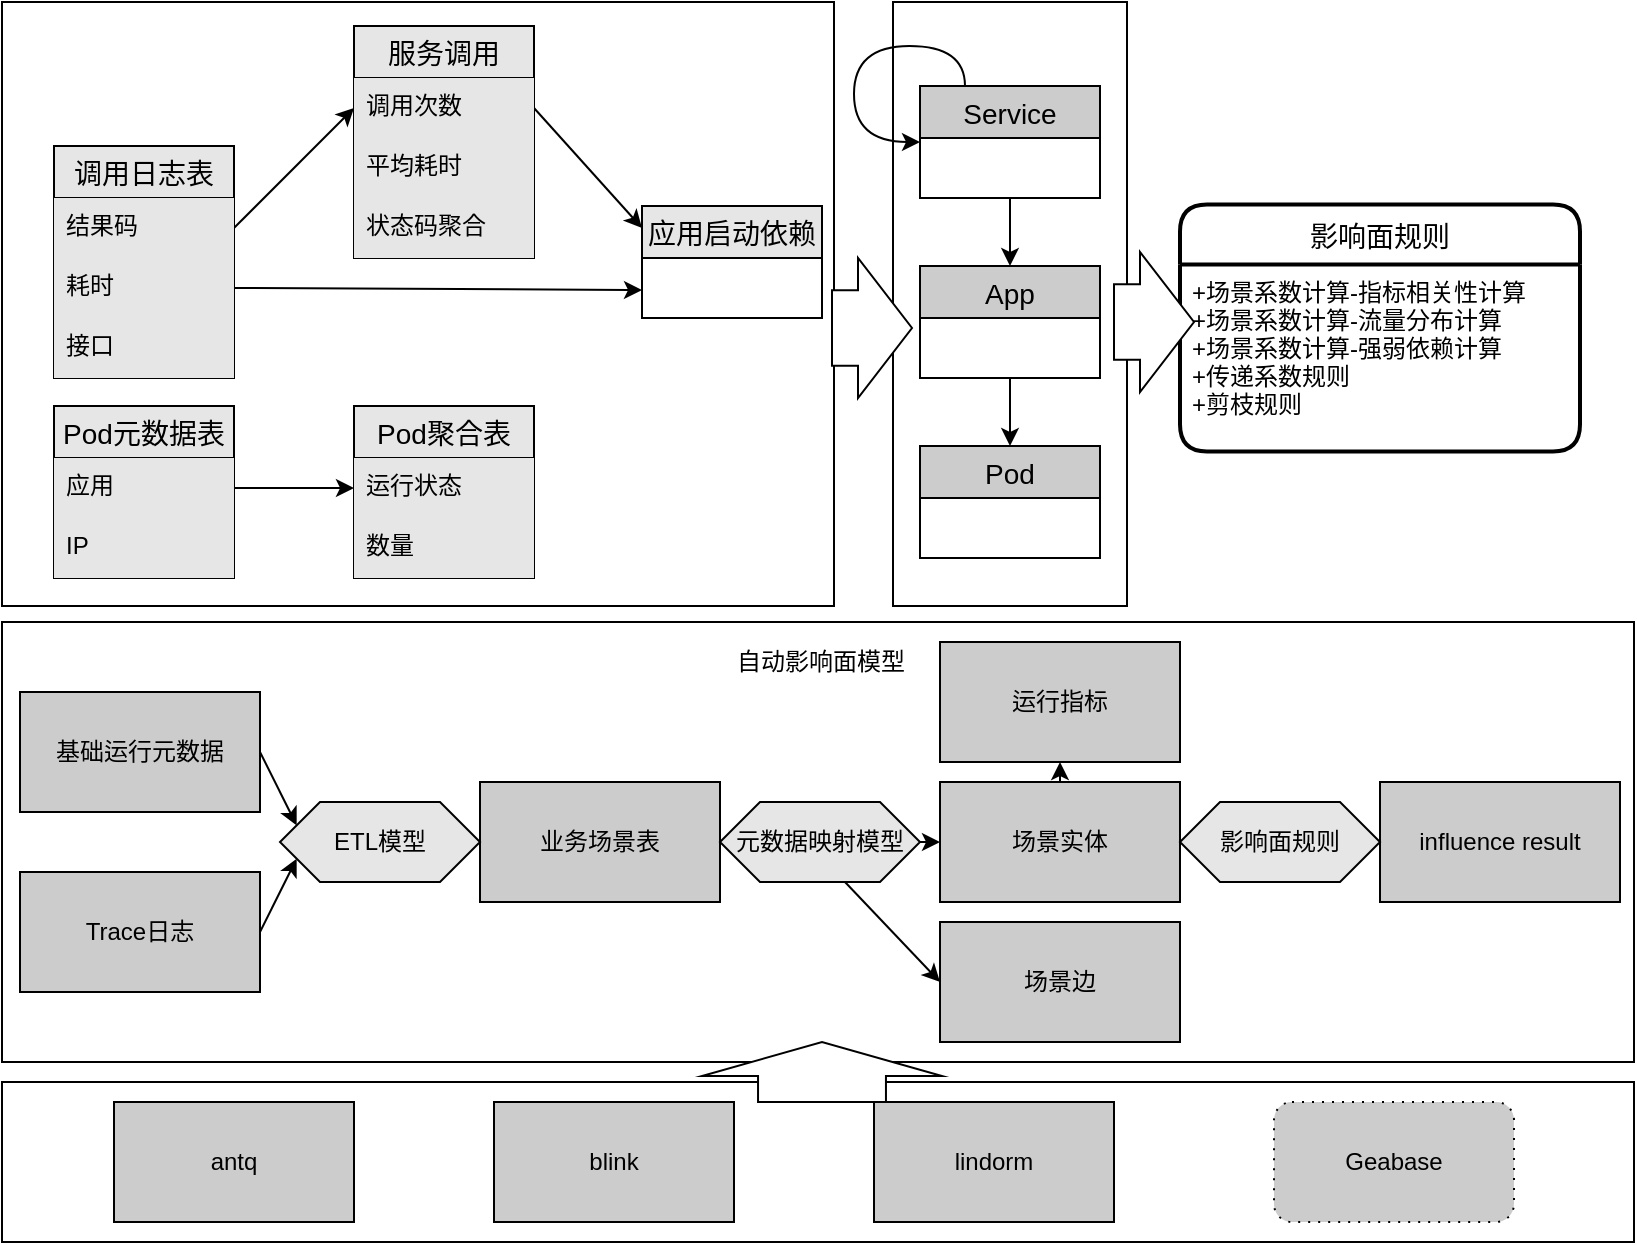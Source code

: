 <mxfile version="13.6.3" type="github">
  <diagram id="8vJNqWevXofVlPsSjhLf" name="Page-1">
    <mxGraphModel dx="1231" dy="691" grid="1" gridSize="10" guides="1" tooltips="1" connect="1" arrows="1" fold="1" page="1" pageScale="1" pageWidth="827" pageHeight="1169" math="0" shadow="0">
      <root>
        <mxCell id="0" />
        <mxCell id="1" parent="0" />
        <mxCell id="X6f416RZbJ_UCcdr4b9p-79" value="" style="rounded=0;whiteSpace=wrap;html=1;" vertex="1" parent="1">
          <mxGeometry x="4" y="60" width="416" height="302" as="geometry" />
        </mxCell>
        <mxCell id="X6f416RZbJ_UCcdr4b9p-80" value="" style="rounded=0;whiteSpace=wrap;html=1;" vertex="1" parent="1">
          <mxGeometry x="449.5" y="60" width="117" height="302" as="geometry" />
        </mxCell>
        <mxCell id="X6f416RZbJ_UCcdr4b9p-40" value="" style="rounded=0;whiteSpace=wrap;html=1;" vertex="1" parent="1">
          <mxGeometry x="4" y="600" width="816" height="80" as="geometry" />
        </mxCell>
        <mxCell id="X6f416RZbJ_UCcdr4b9p-22" value="" style="rounded=0;whiteSpace=wrap;html=1;" vertex="1" parent="1">
          <mxGeometry x="4" y="370" width="816" height="220" as="geometry" />
        </mxCell>
        <mxCell id="X6f416RZbJ_UCcdr4b9p-30" style="rounded=0;orthogonalLoop=1;jettySize=auto;html=1;exitX=1;exitY=0.5;exitDx=0;exitDy=0;entryX=0;entryY=0.25;entryDx=0;entryDy=0;fillColor=#CCCCCC;" edge="1" parent="1" source="X6f416RZbJ_UCcdr4b9p-1" target="X6f416RZbJ_UCcdr4b9p-28">
          <mxGeometry relative="1" as="geometry" />
        </mxCell>
        <mxCell id="X6f416RZbJ_UCcdr4b9p-1" value="基础运行元数据" style="rounded=0;whiteSpace=wrap;html=1;fillColor=#CCCCCC;" vertex="1" parent="1">
          <mxGeometry x="13" y="405" width="120" height="60" as="geometry" />
        </mxCell>
        <mxCell id="X6f416RZbJ_UCcdr4b9p-31" style="rounded=0;orthogonalLoop=1;jettySize=auto;html=1;exitX=1;exitY=0.5;exitDx=0;exitDy=0;entryX=0;entryY=0.75;entryDx=0;entryDy=0;fillColor=#CCCCCC;" edge="1" parent="1" source="X6f416RZbJ_UCcdr4b9p-2" target="X6f416RZbJ_UCcdr4b9p-28">
          <mxGeometry relative="1" as="geometry" />
        </mxCell>
        <mxCell id="X6f416RZbJ_UCcdr4b9p-2" value="Trace日志" style="rounded=0;whiteSpace=wrap;html=1;fillColor=#CCCCCC;" vertex="1" parent="1">
          <mxGeometry x="13" y="495" width="120" height="60" as="geometry" />
        </mxCell>
        <mxCell id="X6f416RZbJ_UCcdr4b9p-3" value="业务场景表" style="rounded=0;whiteSpace=wrap;html=1;fillColor=#CCCCCC;" vertex="1" parent="1">
          <mxGeometry x="243" y="450" width="120" height="60" as="geometry" />
        </mxCell>
        <mxCell id="X6f416RZbJ_UCcdr4b9p-19" style="rounded=0;orthogonalLoop=1;jettySize=auto;html=1;exitX=0.5;exitY=0;exitDx=0;exitDy=0;entryX=0.5;entryY=1;entryDx=0;entryDy=0;fillColor=#CCCCCC;" edge="1" parent="1" source="X6f416RZbJ_UCcdr4b9p-4" target="X6f416RZbJ_UCcdr4b9p-18">
          <mxGeometry relative="1" as="geometry" />
        </mxCell>
        <mxCell id="X6f416RZbJ_UCcdr4b9p-4" value="场景实体" style="rounded=0;whiteSpace=wrap;html=1;fillColor=#CCCCCC;" vertex="1" parent="1">
          <mxGeometry x="473" y="450" width="120" height="60" as="geometry" />
        </mxCell>
        <mxCell id="X6f416RZbJ_UCcdr4b9p-5" value="场景边" style="rounded=0;whiteSpace=wrap;html=1;fillColor=#CCCCCC;" vertex="1" parent="1">
          <mxGeometry x="473" y="520" width="120" height="60" as="geometry" />
        </mxCell>
        <mxCell id="X6f416RZbJ_UCcdr4b9p-14" value="influence result" style="rounded=0;whiteSpace=wrap;html=1;fillColor=#CCCCCC;" vertex="1" parent="1">
          <mxGeometry x="693" y="450" width="120" height="60" as="geometry" />
        </mxCell>
        <mxCell id="X6f416RZbJ_UCcdr4b9p-18" value="运行指标" style="rounded=0;whiteSpace=wrap;html=1;fillColor=#CCCCCC;" vertex="1" parent="1">
          <mxGeometry x="473" y="380" width="120" height="60" as="geometry" />
        </mxCell>
        <mxCell id="X6f416RZbJ_UCcdr4b9p-23" value="自动影响面模型" style="text;html=1;align=center;verticalAlign=middle;resizable=0;points=[];autosize=1;" vertex="1" parent="1">
          <mxGeometry x="363" y="380" width="100" height="20" as="geometry" />
        </mxCell>
        <mxCell id="X6f416RZbJ_UCcdr4b9p-27" value="&lt;span&gt;影响面规则&lt;/span&gt;" style="shape=hexagon;perimeter=hexagonPerimeter2;whiteSpace=wrap;html=1;fixedSize=1;fillColor=#E6E6E6;" vertex="1" parent="1">
          <mxGeometry x="593" y="460" width="100" height="40" as="geometry" />
        </mxCell>
        <mxCell id="X6f416RZbJ_UCcdr4b9p-28" value="&lt;span style=&quot;font-family: &amp;#34;helvetica&amp;#34;&quot;&gt;ETL模型&lt;/span&gt;" style="shape=hexagon;perimeter=hexagonPerimeter2;whiteSpace=wrap;html=1;fixedSize=1;fillColor=#E6E6E6;" vertex="1" parent="1">
          <mxGeometry x="143" y="460" width="100" height="40" as="geometry" />
        </mxCell>
        <mxCell id="X6f416RZbJ_UCcdr4b9p-32" style="edgeStyle=none;rounded=0;orthogonalLoop=1;jettySize=auto;html=1;exitX=1;exitY=0.5;exitDx=0;exitDy=0;entryX=0;entryY=0.5;entryDx=0;entryDy=0;fillColor=#CCCCCC;" edge="1" parent="1" source="X6f416RZbJ_UCcdr4b9p-29" target="X6f416RZbJ_UCcdr4b9p-4">
          <mxGeometry relative="1" as="geometry" />
        </mxCell>
        <mxCell id="X6f416RZbJ_UCcdr4b9p-33" style="edgeStyle=none;rounded=0;orthogonalLoop=1;jettySize=auto;html=1;exitX=0.625;exitY=1;exitDx=0;exitDy=0;entryX=0;entryY=0.5;entryDx=0;entryDy=0;fillColor=#CCCCCC;" edge="1" parent="1" source="X6f416RZbJ_UCcdr4b9p-29" target="X6f416RZbJ_UCcdr4b9p-5">
          <mxGeometry relative="1" as="geometry" />
        </mxCell>
        <mxCell id="X6f416RZbJ_UCcdr4b9p-29" value="元数据映射模型" style="shape=hexagon;perimeter=hexagonPerimeter2;whiteSpace=wrap;html=1;fixedSize=1;fillColor=#E6E6E6;" vertex="1" parent="1">
          <mxGeometry x="363" y="460" width="100" height="40" as="geometry" />
        </mxCell>
        <mxCell id="X6f416RZbJ_UCcdr4b9p-36" value="blink" style="rounded=0;whiteSpace=wrap;html=1;fillColor=#CCCCCC;" vertex="1" parent="1">
          <mxGeometry x="250" y="610" width="120" height="60" as="geometry" />
        </mxCell>
        <mxCell id="X6f416RZbJ_UCcdr4b9p-37" value="antq" style="rounded=0;whiteSpace=wrap;html=1;fillColor=#CCCCCC;" vertex="1" parent="1">
          <mxGeometry x="60" y="610" width="120" height="60" as="geometry" />
        </mxCell>
        <mxCell id="X6f416RZbJ_UCcdr4b9p-38" value="lindorm" style="rounded=0;whiteSpace=wrap;html=1;fillColor=#CCCCCC;" vertex="1" parent="1">
          <mxGeometry x="440" y="610" width="120" height="60" as="geometry" />
        </mxCell>
        <mxCell id="X6f416RZbJ_UCcdr4b9p-41" value="Geabase" style="shape=ext;rounded=1;html=1;whiteSpace=wrap;dashed=1;dashPattern=1 4;fillColor=#CCCCCC;" vertex="1" parent="1">
          <mxGeometry x="640" y="610" width="120" height="60" as="geometry" />
        </mxCell>
        <mxCell id="X6f416RZbJ_UCcdr4b9p-42" value="" style="shape=singleArrow;direction=north;whiteSpace=wrap;html=1;arrowWidth=0.533;arrowSize=0.567;" vertex="1" parent="1">
          <mxGeometry x="354" y="580" width="120" height="30" as="geometry" />
        </mxCell>
        <mxCell id="X6f416RZbJ_UCcdr4b9p-58" style="edgeStyle=none;rounded=0;orthogonalLoop=1;jettySize=auto;html=1;exitX=1;exitY=0.5;exitDx=0;exitDy=0;fillColor=#E6E6E6;" edge="1" parent="1" source="X6f416RZbJ_UCcdr4b9p-48" target="X6f416RZbJ_UCcdr4b9p-56">
          <mxGeometry relative="1" as="geometry" />
        </mxCell>
        <mxCell id="X6f416RZbJ_UCcdr4b9p-59" style="edgeStyle=none;rounded=0;orthogonalLoop=1;jettySize=auto;html=1;exitX=1;exitY=0.5;exitDx=0;exitDy=0;entryX=0;entryY=0.5;entryDx=0;entryDy=0;fillColor=#E6E6E6;" edge="1" parent="1" source="X6f416RZbJ_UCcdr4b9p-44" target="X6f416RZbJ_UCcdr4b9p-52">
          <mxGeometry relative="1" as="geometry" />
        </mxCell>
        <mxCell id="X6f416RZbJ_UCcdr4b9p-64" style="edgeStyle=none;rounded=0;orthogonalLoop=1;jettySize=auto;html=1;exitX=1;exitY=0.5;exitDx=0;exitDy=0;entryX=0;entryY=0.5;entryDx=0;entryDy=0;fillColor=#E6E6E6;" edge="1" parent="1" source="X6f416RZbJ_UCcdr4b9p-52">
          <mxGeometry relative="1" as="geometry">
            <mxPoint x="324" y="173" as="targetPoint" />
          </mxGeometry>
        </mxCell>
        <mxCell id="X6f416RZbJ_UCcdr4b9p-65" style="edgeStyle=none;rounded=0;orthogonalLoop=1;jettySize=auto;html=1;exitX=1;exitY=0.5;exitDx=0;exitDy=0;entryX=0;entryY=0.75;entryDx=0;entryDy=0;fillColor=#E6E6E6;" edge="1" parent="1" source="X6f416RZbJ_UCcdr4b9p-45" target="X6f416RZbJ_UCcdr4b9p-60">
          <mxGeometry relative="1" as="geometry">
            <mxPoint x="324" y="203" as="targetPoint" />
          </mxGeometry>
        </mxCell>
        <mxCell id="X6f416RZbJ_UCcdr4b9p-70" style="edgeStyle=none;rounded=0;orthogonalLoop=1;jettySize=auto;html=1;exitX=0.5;exitY=1;exitDx=0;exitDy=0;entryX=0.5;entryY=0;entryDx=0;entryDy=0;fillColor=#CCCCCC;" edge="1" parent="1" source="X6f416RZbJ_UCcdr4b9p-66" target="X6f416RZbJ_UCcdr4b9p-67">
          <mxGeometry relative="1" as="geometry" />
        </mxCell>
        <mxCell id="X6f416RZbJ_UCcdr4b9p-71" style="edgeStyle=none;rounded=0;orthogonalLoop=1;jettySize=auto;html=1;exitX=0.5;exitY=1;exitDx=0;exitDy=0;entryX=0.5;entryY=0;entryDx=0;entryDy=0;fillColor=#CCCCCC;" edge="1" parent="1" source="X6f416RZbJ_UCcdr4b9p-67" target="X6f416RZbJ_UCcdr4b9p-68">
          <mxGeometry relative="1" as="geometry" />
        </mxCell>
        <mxCell id="X6f416RZbJ_UCcdr4b9p-72" style="edgeStyle=orthogonalEdgeStyle;rounded=0;orthogonalLoop=1;jettySize=auto;html=1;exitX=0.25;exitY=0;exitDx=0;exitDy=0;entryX=0;entryY=0.5;entryDx=0;entryDy=0;curved=1;" edge="1" parent="1" source="X6f416RZbJ_UCcdr4b9p-66" target="X6f416RZbJ_UCcdr4b9p-66">
          <mxGeometry relative="1" as="geometry">
            <Array as="points">
              <mxPoint x="486" y="82" />
              <mxPoint x="430" y="82" />
              <mxPoint x="430" y="130" />
            </Array>
          </mxGeometry>
        </mxCell>
        <mxCell id="X6f416RZbJ_UCcdr4b9p-74" value="" style="html=1;shadow=0;dashed=0;align=center;verticalAlign=middle;shape=mxgraph.arrows2.arrow;dy=0.46;dx=27;notch=0;" vertex="1" parent="1">
          <mxGeometry x="419" y="188" width="40" height="70" as="geometry" />
        </mxCell>
        <mxCell id="X6f416RZbJ_UCcdr4b9p-43" value="调用日志表" style="swimlane;fontStyle=0;childLayout=stackLayout;horizontal=1;startSize=26;horizontalStack=0;resizeParent=1;resizeParentMax=0;resizeLast=0;collapsible=1;marginBottom=0;align=center;fontSize=14;fillColor=#E6E6E6;" vertex="1" parent="1">
          <mxGeometry x="30" y="132" width="90" height="116" as="geometry" />
        </mxCell>
        <mxCell id="X6f416RZbJ_UCcdr4b9p-44" value="结果码" style="text;strokeColor=none;fillColor=#E6E6E6;spacingLeft=4;spacingRight=4;overflow=hidden;rotatable=0;points=[[0,0.5],[1,0.5]];portConstraint=eastwest;fontSize=12;" vertex="1" parent="X6f416RZbJ_UCcdr4b9p-43">
          <mxGeometry y="26" width="90" height="30" as="geometry" />
        </mxCell>
        <mxCell id="X6f416RZbJ_UCcdr4b9p-45" value="耗时" style="text;strokeColor=none;fillColor=#E6E6E6;spacingLeft=4;spacingRight=4;overflow=hidden;rotatable=0;points=[[0,0.5],[1,0.5]];portConstraint=eastwest;fontSize=12;" vertex="1" parent="X6f416RZbJ_UCcdr4b9p-43">
          <mxGeometry y="56" width="90" height="30" as="geometry" />
        </mxCell>
        <mxCell id="X6f416RZbJ_UCcdr4b9p-46" value="接口" style="text;strokeColor=none;fillColor=#E6E6E6;spacingLeft=4;spacingRight=4;overflow=hidden;rotatable=0;points=[[0,0.5],[1,0.5]];portConstraint=eastwest;fontSize=12;" vertex="1" parent="X6f416RZbJ_UCcdr4b9p-43">
          <mxGeometry y="86" width="90" height="30" as="geometry" />
        </mxCell>
        <mxCell id="X6f416RZbJ_UCcdr4b9p-47" value="Pod元数据表" style="swimlane;fontStyle=0;childLayout=stackLayout;horizontal=1;startSize=26;horizontalStack=0;resizeParent=1;resizeParentMax=0;resizeLast=0;collapsible=1;marginBottom=0;align=center;fontSize=14;fillColor=#E6E6E6;" vertex="1" parent="1">
          <mxGeometry x="30" y="262" width="90" height="86" as="geometry" />
        </mxCell>
        <mxCell id="X6f416RZbJ_UCcdr4b9p-48" value="应用" style="text;strokeColor=none;fillColor=#E6E6E6;spacingLeft=4;spacingRight=4;overflow=hidden;rotatable=0;points=[[0,0.5],[1,0.5]];portConstraint=eastwest;fontSize=12;" vertex="1" parent="X6f416RZbJ_UCcdr4b9p-47">
          <mxGeometry y="26" width="90" height="30" as="geometry" />
        </mxCell>
        <mxCell id="X6f416RZbJ_UCcdr4b9p-49" value="IP" style="text;strokeColor=none;fillColor=#E6E6E6;spacingLeft=4;spacingRight=4;overflow=hidden;rotatable=0;points=[[0,0.5],[1,0.5]];portConstraint=eastwest;fontSize=12;" vertex="1" parent="X6f416RZbJ_UCcdr4b9p-47">
          <mxGeometry y="56" width="90" height="30" as="geometry" />
        </mxCell>
        <mxCell id="X6f416RZbJ_UCcdr4b9p-51" value="服务调用" style="swimlane;fontStyle=0;childLayout=stackLayout;horizontal=1;startSize=26;horizontalStack=0;resizeParent=1;resizeParentMax=0;resizeLast=0;collapsible=1;marginBottom=0;align=center;fontSize=14;fillColor=#E6E6E6;" vertex="1" parent="1">
          <mxGeometry x="180" y="72" width="90" height="116" as="geometry" />
        </mxCell>
        <mxCell id="X6f416RZbJ_UCcdr4b9p-52" value="调用次数" style="text;strokeColor=none;fillColor=#E6E6E6;spacingLeft=4;spacingRight=4;overflow=hidden;rotatable=0;points=[[0,0.5],[1,0.5]];portConstraint=eastwest;fontSize=12;" vertex="1" parent="X6f416RZbJ_UCcdr4b9p-51">
          <mxGeometry y="26" width="90" height="30" as="geometry" />
        </mxCell>
        <mxCell id="X6f416RZbJ_UCcdr4b9p-53" value="平均耗时" style="text;strokeColor=none;fillColor=#E6E6E6;spacingLeft=4;spacingRight=4;overflow=hidden;rotatable=0;points=[[0,0.5],[1,0.5]];portConstraint=eastwest;fontSize=12;" vertex="1" parent="X6f416RZbJ_UCcdr4b9p-51">
          <mxGeometry y="56" width="90" height="30" as="geometry" />
        </mxCell>
        <mxCell id="X6f416RZbJ_UCcdr4b9p-54" value="状态码聚合" style="text;strokeColor=none;fillColor=#E6E6E6;spacingLeft=4;spacingRight=4;overflow=hidden;rotatable=0;points=[[0,0.5],[1,0.5]];portConstraint=eastwest;fontSize=12;" vertex="1" parent="X6f416RZbJ_UCcdr4b9p-51">
          <mxGeometry y="86" width="90" height="30" as="geometry" />
        </mxCell>
        <mxCell id="X6f416RZbJ_UCcdr4b9p-60" value="应用启动依赖" style="swimlane;fontStyle=0;childLayout=stackLayout;horizontal=1;startSize=26;horizontalStack=0;resizeParent=1;resizeParentMax=0;resizeLast=0;collapsible=1;marginBottom=0;align=center;fontSize=14;fillColor=#E6E6E6;" vertex="1" parent="1">
          <mxGeometry x="324" y="162" width="90" height="56" as="geometry" />
        </mxCell>
        <mxCell id="X6f416RZbJ_UCcdr4b9p-55" value="Pod聚合表" style="swimlane;fontStyle=0;childLayout=stackLayout;horizontal=1;startSize=26;horizontalStack=0;resizeParent=1;resizeParentMax=0;resizeLast=0;collapsible=1;marginBottom=0;align=center;fontSize=14;fillColor=#E6E6E6;" vertex="1" parent="1">
          <mxGeometry x="180" y="262" width="90" height="86" as="geometry" />
        </mxCell>
        <mxCell id="X6f416RZbJ_UCcdr4b9p-56" value="运行状态" style="text;strokeColor=none;fillColor=#E6E6E6;spacingLeft=4;spacingRight=4;overflow=hidden;rotatable=0;points=[[0,0.5],[1,0.5]];portConstraint=eastwest;fontSize=12;" vertex="1" parent="X6f416RZbJ_UCcdr4b9p-55">
          <mxGeometry y="26" width="90" height="30" as="geometry" />
        </mxCell>
        <mxCell id="X6f416RZbJ_UCcdr4b9p-57" value="数量" style="text;strokeColor=none;fillColor=#E6E6E6;spacingLeft=4;spacingRight=4;overflow=hidden;rotatable=0;points=[[0,0.5],[1,0.5]];portConstraint=eastwest;fontSize=12;" vertex="1" parent="X6f416RZbJ_UCcdr4b9p-55">
          <mxGeometry y="56" width="90" height="30" as="geometry" />
        </mxCell>
        <mxCell id="X6f416RZbJ_UCcdr4b9p-66" value="Service" style="swimlane;fontStyle=0;childLayout=stackLayout;horizontal=1;startSize=26;horizontalStack=0;resizeParent=1;resizeParentMax=0;resizeLast=0;collapsible=1;marginBottom=0;align=center;fontSize=14;fillColor=#CCCCCC;" vertex="1" parent="1">
          <mxGeometry x="463" y="102" width="90" height="56" as="geometry" />
        </mxCell>
        <mxCell id="X6f416RZbJ_UCcdr4b9p-67" value="App" style="swimlane;fontStyle=0;childLayout=stackLayout;horizontal=1;startSize=26;horizontalStack=0;resizeParent=1;resizeParentMax=0;resizeLast=0;collapsible=1;marginBottom=0;align=center;fontSize=14;fillColor=#CCCCCC;" vertex="1" parent="1">
          <mxGeometry x="463" y="192" width="90" height="56" as="geometry" />
        </mxCell>
        <mxCell id="X6f416RZbJ_UCcdr4b9p-68" value="Pod" style="swimlane;fontStyle=0;childLayout=stackLayout;horizontal=1;startSize=26;horizontalStack=0;resizeParent=1;resizeParentMax=0;resizeLast=0;collapsible=1;marginBottom=0;align=center;fontSize=14;fillColor=#CCCCCC;" vertex="1" parent="1">
          <mxGeometry x="463" y="282" width="90" height="56" as="geometry" />
        </mxCell>
        <mxCell id="X6f416RZbJ_UCcdr4b9p-75" value="影响面规则" style="swimlane;childLayout=stackLayout;horizontal=1;startSize=30;horizontalStack=0;rounded=1;fontSize=14;fontStyle=0;strokeWidth=2;resizeParent=0;resizeLast=1;shadow=0;dashed=0;align=center;" vertex="1" parent="1">
          <mxGeometry x="593" y="161.25" width="200" height="123.5" as="geometry" />
        </mxCell>
        <mxCell id="X6f416RZbJ_UCcdr4b9p-76" value="+场景系数计算-指标相关性计算&#xa;+场景系数计算-流量分布计算&#xa;+场景系数计算-强弱依赖计算&#xa;+传递系数规则&#xa;+剪枝规则" style="align=left;strokeColor=none;fillColor=none;spacingLeft=4;fontSize=12;verticalAlign=top;resizable=0;rotatable=0;part=1;" vertex="1" parent="X6f416RZbJ_UCcdr4b9p-75">
          <mxGeometry y="30" width="200" height="93.5" as="geometry" />
        </mxCell>
        <mxCell id="X6f416RZbJ_UCcdr4b9p-81" value="" style="html=1;shadow=0;dashed=0;align=center;verticalAlign=middle;shape=mxgraph.arrows2.arrow;dy=0.46;dx=27;notch=0;" vertex="1" parent="1">
          <mxGeometry x="560" y="185" width="40" height="70" as="geometry" />
        </mxCell>
      </root>
    </mxGraphModel>
  </diagram>
</mxfile>
